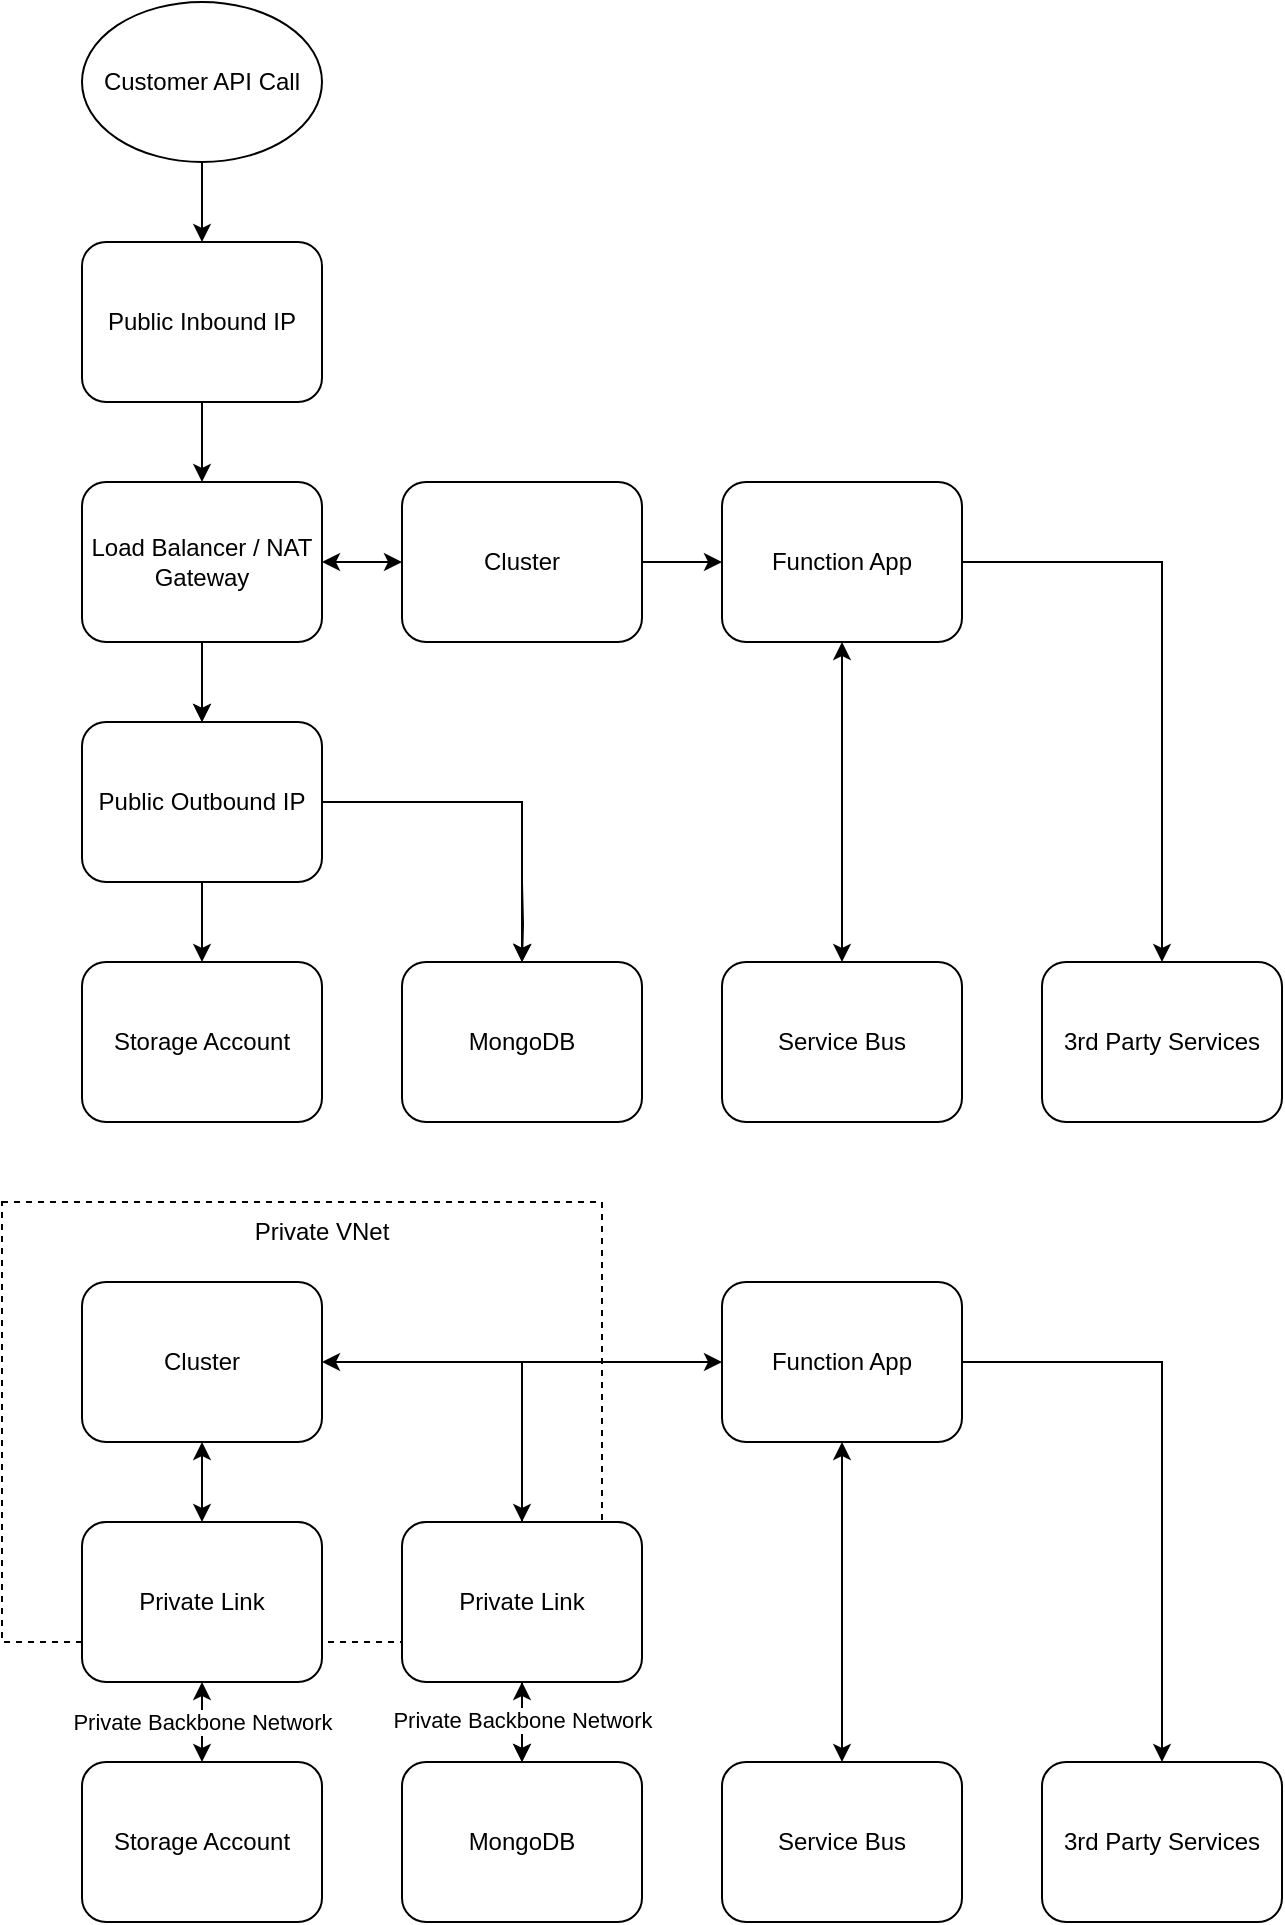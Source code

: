 <mxfile version="23.0.1" type="github">
  <diagram name="Page-1" id="20M73AAbPpsOpiNFh2Rf">
    <mxGraphModel dx="977" dy="566" grid="1" gridSize="10" guides="1" tooltips="1" connect="1" arrows="1" fold="1" page="1" pageScale="1" pageWidth="827" pageHeight="1169" math="0" shadow="0">
      <root>
        <mxCell id="0" />
        <mxCell id="1" parent="0" />
        <mxCell id="LOcvImVd184odbR1vvfn-35" value="" style="rounded=0;whiteSpace=wrap;html=1;fillColor=none;dashed=1;" vertex="1" parent="1">
          <mxGeometry x="80" y="760" width="300" height="220" as="geometry" />
        </mxCell>
        <mxCell id="LOcvImVd184odbR1vvfn-3" style="edgeStyle=orthogonalEdgeStyle;rounded=0;orthogonalLoop=1;jettySize=auto;html=1;entryX=0.5;entryY=0;entryDx=0;entryDy=0;startArrow=none;startFill=0;exitX=0.5;exitY=1;exitDx=0;exitDy=0;" edge="1" parent="1" source="LOcvImVd184odbR1vvfn-48" target="LOcvImVd184odbR1vvfn-2">
          <mxGeometry relative="1" as="geometry">
            <mxPoint x="180" y="600" as="sourcePoint" />
          </mxGeometry>
        </mxCell>
        <mxCell id="LOcvImVd184odbR1vvfn-2" value="Storage Account" style="rounded=1;whiteSpace=wrap;html=1;" vertex="1" parent="1">
          <mxGeometry x="120" y="640" width="120" height="80" as="geometry" />
        </mxCell>
        <mxCell id="LOcvImVd184odbR1vvfn-11" value="MongoDB" style="rounded=1;whiteSpace=wrap;html=1;" vertex="1" parent="1">
          <mxGeometry x="280" y="640" width="120" height="80" as="geometry" />
        </mxCell>
        <mxCell id="LOcvImVd184odbR1vvfn-14" style="edgeStyle=orthogonalEdgeStyle;rounded=0;orthogonalLoop=1;jettySize=auto;html=1;entryX=0.5;entryY=0;entryDx=0;entryDy=0;startArrow=none;startFill=0;" edge="1" parent="1" target="LOcvImVd184odbR1vvfn-11">
          <mxGeometry relative="1" as="geometry">
            <mxPoint x="340" y="600" as="sourcePoint" />
          </mxGeometry>
        </mxCell>
        <mxCell id="LOcvImVd184odbR1vvfn-16" style="edgeStyle=orthogonalEdgeStyle;rounded=0;orthogonalLoop=1;jettySize=auto;html=1;entryX=0.5;entryY=0;entryDx=0;entryDy=0;startArrow=classic;startFill=1;" edge="1" parent="1" source="LOcvImVd184odbR1vvfn-13" target="LOcvImVd184odbR1vvfn-15">
          <mxGeometry relative="1" as="geometry" />
        </mxCell>
        <mxCell id="LOcvImVd184odbR1vvfn-18" style="edgeStyle=orthogonalEdgeStyle;rounded=0;orthogonalLoop=1;jettySize=auto;html=1;" edge="1" parent="1" source="LOcvImVd184odbR1vvfn-13" target="LOcvImVd184odbR1vvfn-17">
          <mxGeometry relative="1" as="geometry" />
        </mxCell>
        <mxCell id="LOcvImVd184odbR1vvfn-13" value="Function App" style="rounded=1;whiteSpace=wrap;html=1;" vertex="1" parent="1">
          <mxGeometry x="440" y="400" width="120" height="80" as="geometry" />
        </mxCell>
        <mxCell id="LOcvImVd184odbR1vvfn-15" value="Service Bus" style="rounded=1;whiteSpace=wrap;html=1;" vertex="1" parent="1">
          <mxGeometry x="440" y="640" width="120" height="80" as="geometry" />
        </mxCell>
        <mxCell id="LOcvImVd184odbR1vvfn-17" value="3rd Party Services" style="rounded=1;whiteSpace=wrap;html=1;" vertex="1" parent="1">
          <mxGeometry x="600" y="640" width="120" height="80" as="geometry" />
        </mxCell>
        <mxCell id="LOcvImVd184odbR1vvfn-20" style="edgeStyle=orthogonalEdgeStyle;rounded=0;orthogonalLoop=1;jettySize=auto;html=1;entryX=0.5;entryY=0;entryDx=0;entryDy=0;startArrow=classic;startFill=1;exitX=0.5;exitY=1;exitDx=0;exitDy=0;" edge="1" parent="1" source="LOcvImVd184odbR1vvfn-33" target="LOcvImVd184odbR1vvfn-23">
          <mxGeometry relative="1" as="geometry">
            <mxPoint x="180" y="1000" as="sourcePoint" />
          </mxGeometry>
        </mxCell>
        <mxCell id="LOcvImVd184odbR1vvfn-39" value="Private Backbone Network" style="edgeLabel;html=1;align=center;verticalAlign=middle;resizable=0;points=[];" vertex="1" connectable="0" parent="LOcvImVd184odbR1vvfn-20">
          <mxGeometry x="-0.002" relative="1" as="geometry">
            <mxPoint as="offset" />
          </mxGeometry>
        </mxCell>
        <mxCell id="LOcvImVd184odbR1vvfn-21" style="edgeStyle=orthogonalEdgeStyle;rounded=0;orthogonalLoop=1;jettySize=auto;html=1;entryX=0.5;entryY=0;entryDx=0;entryDy=0;startArrow=classic;startFill=1;" edge="1" parent="1" source="LOcvImVd184odbR1vvfn-22" target="LOcvImVd184odbR1vvfn-24">
          <mxGeometry relative="1" as="geometry" />
        </mxCell>
        <mxCell id="LOcvImVd184odbR1vvfn-22" value="Cluster" style="rounded=1;whiteSpace=wrap;html=1;" vertex="1" parent="1">
          <mxGeometry x="120" y="800" width="120" height="80" as="geometry" />
        </mxCell>
        <mxCell id="LOcvImVd184odbR1vvfn-23" value="Storage Account" style="rounded=1;whiteSpace=wrap;html=1;" vertex="1" parent="1">
          <mxGeometry x="120" y="1040" width="120" height="80" as="geometry" />
        </mxCell>
        <mxCell id="LOcvImVd184odbR1vvfn-24" value="MongoDB" style="rounded=1;whiteSpace=wrap;html=1;" vertex="1" parent="1">
          <mxGeometry x="280" y="1040" width="120" height="80" as="geometry" />
        </mxCell>
        <mxCell id="LOcvImVd184odbR1vvfn-25" style="edgeStyle=orthogonalEdgeStyle;rounded=0;orthogonalLoop=1;jettySize=auto;html=1;entryX=0.5;entryY=0;entryDx=0;entryDy=0;startArrow=classic;startFill=1;" edge="1" parent="1" source="LOcvImVd184odbR1vvfn-31" target="LOcvImVd184odbR1vvfn-24">
          <mxGeometry relative="1" as="geometry" />
        </mxCell>
        <mxCell id="LOcvImVd184odbR1vvfn-40" value="Private Backbone Network" style="edgeLabel;html=1;align=center;verticalAlign=middle;resizable=0;points=[];" vertex="1" connectable="0" parent="LOcvImVd184odbR1vvfn-25">
          <mxGeometry x="-0.046" relative="1" as="geometry">
            <mxPoint as="offset" />
          </mxGeometry>
        </mxCell>
        <mxCell id="LOcvImVd184odbR1vvfn-26" style="edgeStyle=orthogonalEdgeStyle;rounded=0;orthogonalLoop=1;jettySize=auto;html=1;entryX=0.5;entryY=0;entryDx=0;entryDy=0;startArrow=classic;startFill=1;" edge="1" parent="1" source="LOcvImVd184odbR1vvfn-28" target="LOcvImVd184odbR1vvfn-29">
          <mxGeometry relative="1" as="geometry" />
        </mxCell>
        <mxCell id="LOcvImVd184odbR1vvfn-27" style="edgeStyle=orthogonalEdgeStyle;rounded=0;orthogonalLoop=1;jettySize=auto;html=1;" edge="1" parent="1" source="LOcvImVd184odbR1vvfn-28" target="LOcvImVd184odbR1vvfn-30">
          <mxGeometry relative="1" as="geometry" />
        </mxCell>
        <mxCell id="LOcvImVd184odbR1vvfn-28" value="Function App" style="rounded=1;whiteSpace=wrap;html=1;" vertex="1" parent="1">
          <mxGeometry x="440" y="800" width="120" height="80" as="geometry" />
        </mxCell>
        <mxCell id="LOcvImVd184odbR1vvfn-29" value="Service Bus" style="rounded=1;whiteSpace=wrap;html=1;" vertex="1" parent="1">
          <mxGeometry x="440" y="1040" width="120" height="80" as="geometry" />
        </mxCell>
        <mxCell id="LOcvImVd184odbR1vvfn-30" value="3rd Party Services" style="rounded=1;whiteSpace=wrap;html=1;" vertex="1" parent="1">
          <mxGeometry x="600" y="1040" width="120" height="80" as="geometry" />
        </mxCell>
        <mxCell id="LOcvImVd184odbR1vvfn-32" value="" style="edgeStyle=orthogonalEdgeStyle;rounded=0;orthogonalLoop=1;jettySize=auto;html=1;entryX=0.5;entryY=0;entryDx=0;entryDy=0;startArrow=classic;startFill=1;" edge="1" parent="1" source="LOcvImVd184odbR1vvfn-28" target="LOcvImVd184odbR1vvfn-31">
          <mxGeometry relative="1" as="geometry">
            <mxPoint x="440" y="840" as="sourcePoint" />
            <mxPoint x="340" y="1040" as="targetPoint" />
          </mxGeometry>
        </mxCell>
        <mxCell id="LOcvImVd184odbR1vvfn-31" value="Private Link" style="rounded=1;whiteSpace=wrap;html=1;" vertex="1" parent="1">
          <mxGeometry x="280" y="920" width="120" height="80" as="geometry" />
        </mxCell>
        <mxCell id="LOcvImVd184odbR1vvfn-34" value="" style="edgeStyle=orthogonalEdgeStyle;rounded=0;orthogonalLoop=1;jettySize=auto;html=1;entryX=0.5;entryY=0;entryDx=0;entryDy=0;startArrow=classic;startFill=1;exitX=0.5;exitY=1;exitDx=0;exitDy=0;" edge="1" parent="1" source="LOcvImVd184odbR1vvfn-22" target="LOcvImVd184odbR1vvfn-33">
          <mxGeometry relative="1" as="geometry">
            <mxPoint x="180" y="880" as="sourcePoint" />
            <mxPoint x="180" y="1040" as="targetPoint" />
          </mxGeometry>
        </mxCell>
        <mxCell id="LOcvImVd184odbR1vvfn-33" value="Private Link" style="rounded=1;whiteSpace=wrap;html=1;" vertex="1" parent="1">
          <mxGeometry x="120" y="920" width="120" height="80" as="geometry" />
        </mxCell>
        <mxCell id="LOcvImVd184odbR1vvfn-36" value="Private VNet" style="text;html=1;strokeColor=none;fillColor=none;align=center;verticalAlign=middle;whiteSpace=wrap;rounded=0;" vertex="1" parent="1">
          <mxGeometry x="200" y="760" width="80" height="30" as="geometry" />
        </mxCell>
        <mxCell id="LOcvImVd184odbR1vvfn-52" style="edgeStyle=orthogonalEdgeStyle;rounded=0;orthogonalLoop=1;jettySize=auto;html=1;entryX=0.5;entryY=0;entryDx=0;entryDy=0;" edge="1" parent="1" source="LOcvImVd184odbR1vvfn-48" target="LOcvImVd184odbR1vvfn-11">
          <mxGeometry relative="1" as="geometry">
            <Array as="points">
              <mxPoint x="340" y="560" />
            </Array>
          </mxGeometry>
        </mxCell>
        <mxCell id="LOcvImVd184odbR1vvfn-42" value="Load Balancer / NAT Gateway" style="rounded=1;whiteSpace=wrap;html=1;" vertex="1" parent="1">
          <mxGeometry x="120" y="400" width="120" height="80" as="geometry" />
        </mxCell>
        <mxCell id="LOcvImVd184odbR1vvfn-50" value="" style="edgeStyle=orthogonalEdgeStyle;rounded=0;orthogonalLoop=1;jettySize=auto;html=1;entryX=0.5;entryY=0;entryDx=0;entryDy=0;startArrow=classic;startFill=1;" edge="1" parent="1" source="LOcvImVd184odbR1vvfn-13" target="LOcvImVd184odbR1vvfn-1">
          <mxGeometry relative="1" as="geometry">
            <mxPoint x="440" y="440" as="sourcePoint" />
            <mxPoint x="340" y="520" as="targetPoint" />
            <Array as="points">
              <mxPoint x="340" y="440" />
            </Array>
          </mxGeometry>
        </mxCell>
        <mxCell id="LOcvImVd184odbR1vvfn-59" style="edgeStyle=orthogonalEdgeStyle;rounded=0;orthogonalLoop=1;jettySize=auto;html=1;entryX=1;entryY=0.5;entryDx=0;entryDy=0;startArrow=classic;startFill=1;" edge="1" parent="1" source="LOcvImVd184odbR1vvfn-1" target="LOcvImVd184odbR1vvfn-42">
          <mxGeometry relative="1" as="geometry" />
        </mxCell>
        <mxCell id="LOcvImVd184odbR1vvfn-1" value="Cluster" style="rounded=1;whiteSpace=wrap;html=1;" vertex="1" parent="1">
          <mxGeometry x="280" y="400" width="120" height="80" as="geometry" />
        </mxCell>
        <mxCell id="LOcvImVd184odbR1vvfn-53" value="" style="edgeStyle=orthogonalEdgeStyle;rounded=0;orthogonalLoop=1;jettySize=auto;html=1;entryX=0.5;entryY=0;entryDx=0;entryDy=0;startArrow=none;startFill=0;exitX=0.5;exitY=1;exitDx=0;exitDy=0;" edge="1" parent="1" source="LOcvImVd184odbR1vvfn-42" target="LOcvImVd184odbR1vvfn-48">
          <mxGeometry relative="1" as="geometry">
            <mxPoint x="180" y="480" as="sourcePoint" />
            <mxPoint x="180" y="640" as="targetPoint" />
          </mxGeometry>
        </mxCell>
        <mxCell id="LOcvImVd184odbR1vvfn-54" value="" style="edgeStyle=orthogonalEdgeStyle;rounded=0;orthogonalLoop=1;jettySize=auto;html=1;entryX=0.5;entryY=0;entryDx=0;entryDy=0;" edge="1" parent="1" source="LOcvImVd184odbR1vvfn-42" target="LOcvImVd184odbR1vvfn-48">
          <mxGeometry relative="1" as="geometry">
            <mxPoint x="180" y="480" as="sourcePoint" />
            <mxPoint x="340" y="640" as="targetPoint" />
            <Array as="points" />
          </mxGeometry>
        </mxCell>
        <mxCell id="LOcvImVd184odbR1vvfn-48" value="Public Outbound IP" style="rounded=1;whiteSpace=wrap;html=1;" vertex="1" parent="1">
          <mxGeometry x="120" y="520" width="120" height="80" as="geometry" />
        </mxCell>
        <mxCell id="LOcvImVd184odbR1vvfn-56" style="edgeStyle=orthogonalEdgeStyle;rounded=0;orthogonalLoop=1;jettySize=auto;html=1;entryX=0.5;entryY=0;entryDx=0;entryDy=0;" edge="1" parent="1" source="LOcvImVd184odbR1vvfn-55" target="LOcvImVd184odbR1vvfn-42">
          <mxGeometry relative="1" as="geometry" />
        </mxCell>
        <mxCell id="LOcvImVd184odbR1vvfn-55" value="Public Inbound IP" style="rounded=1;whiteSpace=wrap;html=1;" vertex="1" parent="1">
          <mxGeometry x="120" y="280" width="120" height="80" as="geometry" />
        </mxCell>
        <mxCell id="LOcvImVd184odbR1vvfn-58" style="edgeStyle=orthogonalEdgeStyle;rounded=0;orthogonalLoop=1;jettySize=auto;html=1;entryX=0.5;entryY=0;entryDx=0;entryDy=0;" edge="1" parent="1" source="LOcvImVd184odbR1vvfn-57" target="LOcvImVd184odbR1vvfn-55">
          <mxGeometry relative="1" as="geometry" />
        </mxCell>
        <mxCell id="LOcvImVd184odbR1vvfn-57" value="Customer API Call" style="ellipse;whiteSpace=wrap;html=1;" vertex="1" parent="1">
          <mxGeometry x="120" y="160" width="120" height="80" as="geometry" />
        </mxCell>
      </root>
    </mxGraphModel>
  </diagram>
</mxfile>
